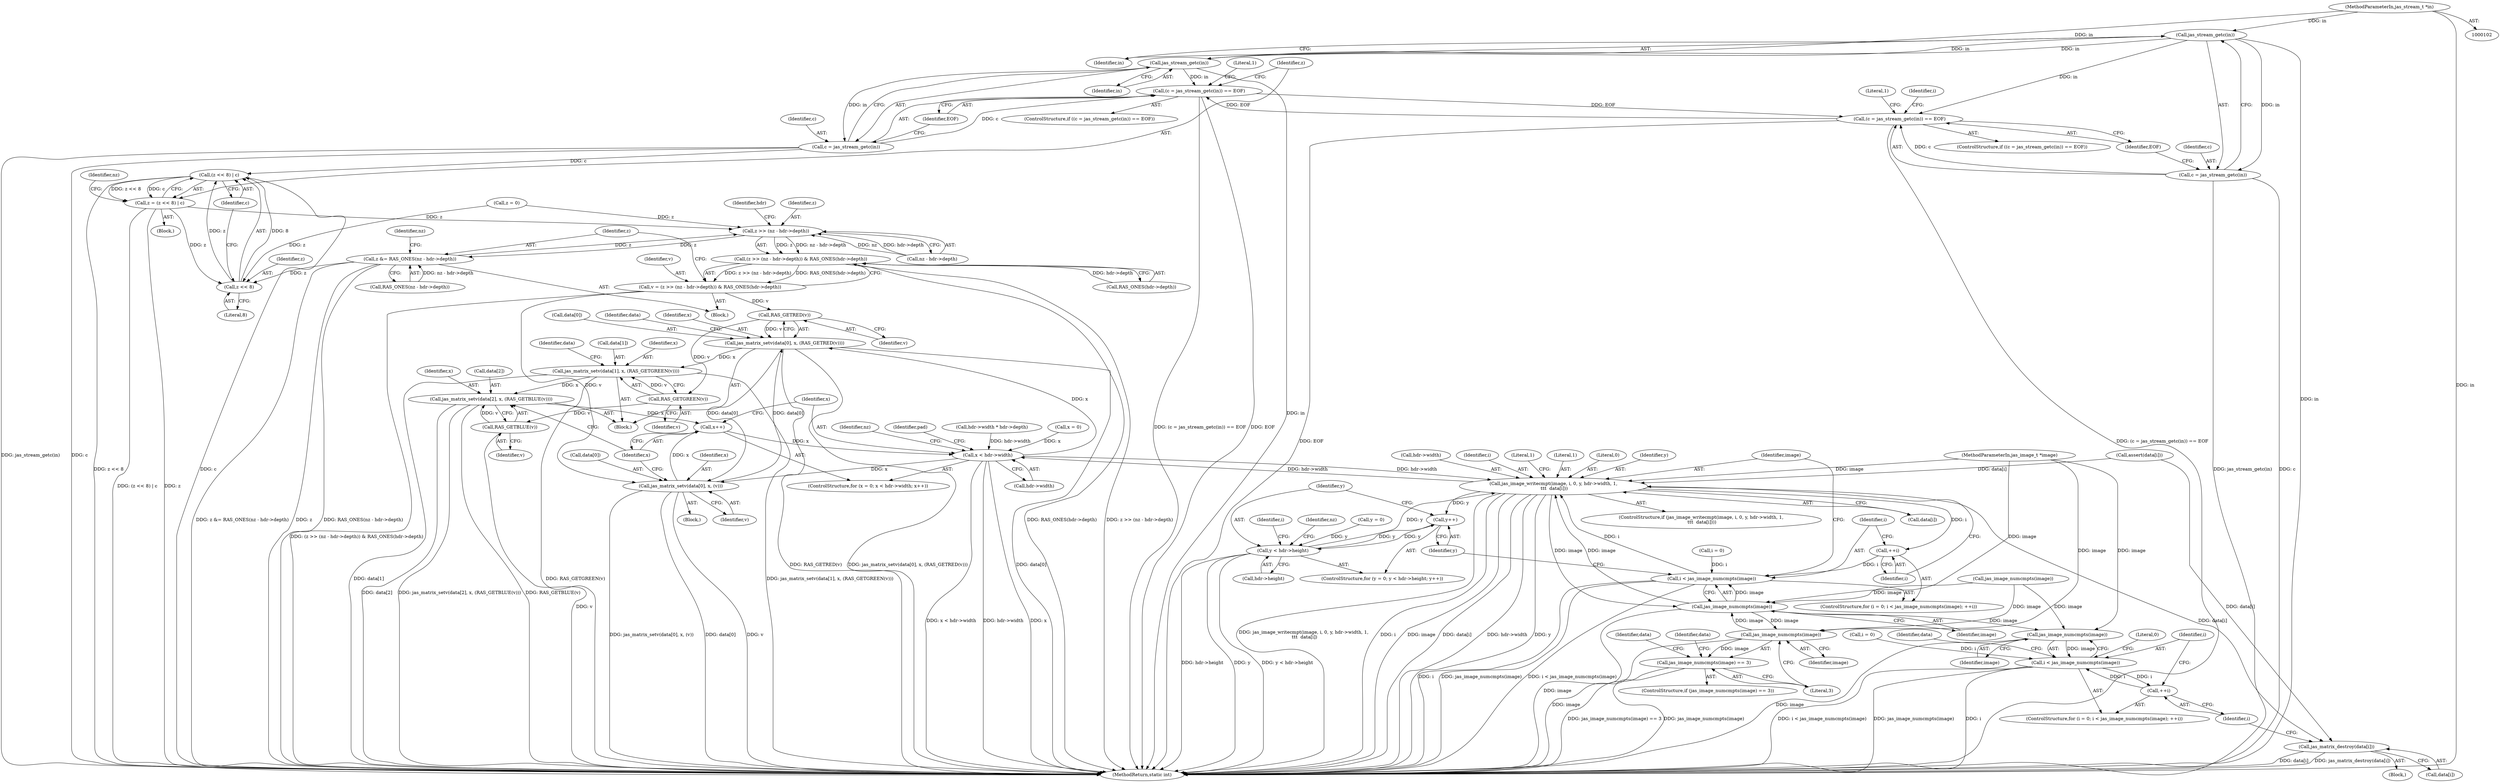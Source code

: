 digraph "0_jasper_411a4068f8c464e883358bf403a3e25158863823_0@API" {
"1000286" [label="(Call,jas_stream_getc(in))"];
"1000200" [label="(Call,jas_stream_getc(in))"];
"1000286" [label="(Call,jas_stream_getc(in))"];
"1000103" [label="(MethodParameterIn,jas_stream_t *in)"];
"1000197" [label="(Call,(c = jas_stream_getc(in)) == EOF)"];
"1000283" [label="(Call,(c = jas_stream_getc(in)) == EOF)"];
"1000198" [label="(Call,c = jas_stream_getc(in))"];
"1000209" [label="(Call,(z << 8) | c)"];
"1000207" [label="(Call,z = (z << 8) | c)"];
"1000210" [label="(Call,z << 8)"];
"1000220" [label="(Call,z >> (nz - hdr->depth))"];
"1000219" [label="(Call,(z >> (nz - hdr->depth)) & RAS_ONES(hdr->depth))"];
"1000217" [label="(Call,v = (z >> (nz - hdr->depth)) & RAS_ONES(hdr->depth))"];
"1000255" [label="(Call,RAS_GETRED(v))"];
"1000250" [label="(Call,jas_matrix_setv(data[0], x, (RAS_GETRED(v))))"];
"1000257" [label="(Call,jas_matrix_setv(data[1], x, (RAS_GETGREEN(v))))"];
"1000264" [label="(Call,jas_matrix_setv(data[2], x, (RAS_GETBLUE(v))))"];
"1000186" [label="(Call,x++)"];
"1000181" [label="(Call,x < hdr->width)"];
"1000273" [label="(Call,jas_matrix_setv(data[0], x, (v)))"];
"1000305" [label="(Call,jas_image_writecmpt(image, i, 0, y, hdr->width, 1,\n \t\t\t  data[i]))"];
"1000168" [label="(Call,y++)"];
"1000163" [label="(Call,y < hdr->height)"];
"1000299" [label="(Call,jas_image_numcmpts(image))"];
"1000246" [label="(Call,jas_image_numcmpts(image))"];
"1000245" [label="(Call,jas_image_numcmpts(image) == 3)"];
"1000297" [label="(Call,i < jas_image_numcmpts(image))"];
"1000327" [label="(Call,jas_image_numcmpts(image))"];
"1000325" [label="(Call,i < jas_image_numcmpts(image))"];
"1000329" [label="(Call,++i)"];
"1000301" [label="(Call,++i)"];
"1000332" [label="(Call,jas_matrix_destroy(data[i]))"];
"1000262" [label="(Call,RAS_GETGREEN(v))"];
"1000269" [label="(Call,RAS_GETBLUE(v))"];
"1000231" [label="(Call,z &= RAS_ONES(nz - hdr->depth))"];
"1000284" [label="(Call,c = jas_stream_getc(in))"];
"1000202" [label="(Identifier,EOF)"];
"1000208" [label="(Identifier,z)"];
"1000182" [label="(Identifier,x)"];
"1000250" [label="(Call,jas_matrix_setv(data[0], x, (RAS_GETRED(v))))"];
"1000277" [label="(Identifier,x)"];
"1000212" [label="(Literal,8)"];
"1000288" [label="(Identifier,EOF)"];
"1000282" [label="(ControlStructure,if ((c = jas_stream_getc(in)) == EOF))"];
"1000333" [label="(Call,data[i])"];
"1000210" [label="(Call,z << 8)"];
"1000325" [label="(Call,i < jas_image_numcmpts(image))"];
"1000278" [label="(Identifier,v)"];
"1000294" [label="(Call,i = 0)"];
"1000197" [label="(Call,(c = jas_stream_getc(in)) == EOF)"];
"1000338" [label="(MethodReturn,static int)"];
"1000164" [label="(Identifier,y)"];
"1000257" [label="(Call,jas_matrix_setv(data[1], x, (RAS_GETGREEN(v))))"];
"1000222" [label="(Call,nz - hdr->depth)"];
"1000308" [label="(Literal,0)"];
"1000211" [label="(Identifier,z)"];
"1000300" [label="(Identifier,image)"];
"1000309" [label="(Identifier,y)"];
"1000188" [label="(Block,)"];
"1000165" [label="(Call,hdr->height)"];
"1000249" [label="(Block,)"];
"1000334" [label="(Identifier,data)"];
"1000217" [label="(Call,v = (z >> (nz - hdr->depth)) & RAS_ONES(hdr->depth))"];
"1000195" [label="(Block,)"];
"1000337" [label="(Literal,0)"];
"1000285" [label="(Identifier,c)"];
"1000199" [label="(Identifier,c)"];
"1000159" [label="(ControlStructure,for (y = 0; y < hdr->height; y++))"];
"1000177" [label="(ControlStructure,for (x = 0; x < hdr->width; x++))"];
"1000251" [label="(Call,data[0])"];
"1000174" [label="(Call,z = 0)"];
"1000232" [label="(Identifier,z)"];
"1000269" [label="(Call,RAS_GETBLUE(v))"];
"1000305" [label="(Call,jas_image_writecmpt(image, i, 0, y, hdr->width, 1,\n \t\t\t  data[i]))"];
"1000106" [label="(MethodParameterIn,jas_image_t *image)"];
"1000172" [label="(Identifier,nz)"];
"1000261" [label="(Identifier,x)"];
"1000299" [label="(Call,jas_image_numcmpts(image))"];
"1000275" [label="(Identifier,data)"];
"1000233" [label="(Call,RAS_ONES(nz - hdr->depth))"];
"1000265" [label="(Call,data[2])"];
"1000306" [label="(Identifier,image)"];
"1000322" [label="(Call,i = 0)"];
"1000266" [label="(Identifier,data)"];
"1000160" [label="(Call,y = 0)"];
"1000191" [label="(Identifier,nz)"];
"1000328" [label="(Identifier,image)"];
"1000280" [label="(Identifier,pad)"];
"1000231" [label="(Call,z &= RAS_ONES(nz - hdr->depth))"];
"1000196" [label="(ControlStructure,if ((c = jas_stream_getc(in)) == EOF))"];
"1000248" [label="(Literal,3)"];
"1000314" [label="(Call,data[i])"];
"1000268" [label="(Identifier,x)"];
"1000221" [label="(Identifier,z)"];
"1000262" [label="(Call,RAS_GETGREEN(v))"];
"1000323" [label="(Identifier,i)"];
"1000201" [label="(Identifier,in)"];
"1000150" [label="(Call,hdr->width * hdr->depth)"];
"1000310" [label="(Call,hdr->width)"];
"1000286" [label="(Call,jas_stream_getc(in))"];
"1000258" [label="(Call,data[1])"];
"1000246" [label="(Call,jas_image_numcmpts(image))"];
"1000330" [label="(Identifier,i)"];
"1000220" [label="(Call,z >> (nz - hdr->depth))"];
"1000332" [label="(Call,jas_matrix_destroy(data[i]))"];
"1000263" [label="(Identifier,v)"];
"1000307" [label="(Identifier,i)"];
"1000320" [label="(Literal,1)"];
"1000207" [label="(Call,z = (z << 8) | c)"];
"1000252" [label="(Identifier,data)"];
"1000331" [label="(Block,)"];
"1000215" [label="(Identifier,nz)"];
"1000256" [label="(Identifier,v)"];
"1000126" [label="(Call,jas_image_numcmpts(image))"];
"1000292" [label="(Literal,1)"];
"1000219" [label="(Call,(z >> (nz - hdr->depth)) & RAS_ONES(hdr->depth))"];
"1000293" [label="(ControlStructure,for (i = 0; i < jas_image_numcmpts(image); ++i))"];
"1000287" [label="(Identifier,in)"];
"1000139" [label="(Call,assert(data[i]))"];
"1000321" [label="(ControlStructure,for (i = 0; i < jas_image_numcmpts(image); ++i))"];
"1000244" [label="(ControlStructure,if (jas_image_numcmpts(image) == 3))"];
"1000264" [label="(Call,jas_matrix_setv(data[2], x, (RAS_GETBLUE(v))))"];
"1000183" [label="(Call,hdr->width)"];
"1000295" [label="(Identifier,i)"];
"1000200" [label="(Call,jas_stream_getc(in))"];
"1000206" [label="(Literal,1)"];
"1000329" [label="(Call,++i)"];
"1000298" [label="(Identifier,i)"];
"1000259" [label="(Identifier,data)"];
"1000274" [label="(Call,data[0])"];
"1000209" [label="(Call,(z << 8) | c)"];
"1000284" [label="(Call,c = jas_stream_getc(in))"];
"1000304" [label="(ControlStructure,if (jas_image_writecmpt(image, i, 0, y, hdr->width, 1,\n \t\t\t  data[i])))"];
"1000227" [label="(Call,RAS_ONES(hdr->depth))"];
"1000178" [label="(Call,x = 0)"];
"1000273" [label="(Call,jas_matrix_setv(data[0], x, (v)))"];
"1000283" [label="(Call,(c = jas_stream_getc(in)) == EOF)"];
"1000169" [label="(Identifier,y)"];
"1000163" [label="(Call,y < hdr->height)"];
"1000270" [label="(Identifier,v)"];
"1000247" [label="(Identifier,image)"];
"1000255" [label="(Call,RAS_GETRED(v))"];
"1000327" [label="(Call,jas_image_numcmpts(image))"];
"1000213" [label="(Identifier,c)"];
"1000218" [label="(Identifier,v)"];
"1000326" [label="(Identifier,i)"];
"1000187" [label="(Identifier,x)"];
"1000297" [label="(Call,i < jas_image_numcmpts(image))"];
"1000302" [label="(Identifier,i)"];
"1000254" [label="(Identifier,x)"];
"1000301" [label="(Call,++i)"];
"1000272" [label="(Block,)"];
"1000313" [label="(Literal,1)"];
"1000240" [label="(Identifier,nz)"];
"1000245" [label="(Call,jas_image_numcmpts(image) == 3)"];
"1000103" [label="(MethodParameterIn,jas_stream_t *in)"];
"1000229" [label="(Identifier,hdr)"];
"1000168" [label="(Call,y++)"];
"1000181" [label="(Call,x < hdr->width)"];
"1000198" [label="(Call,c = jas_stream_getc(in))"];
"1000186" [label="(Call,x++)"];
"1000286" -> "1000284"  [label="AST: "];
"1000286" -> "1000287"  [label="CFG: "];
"1000287" -> "1000286"  [label="AST: "];
"1000284" -> "1000286"  [label="CFG: "];
"1000286" -> "1000338"  [label="DDG: in"];
"1000286" -> "1000200"  [label="DDG: in"];
"1000286" -> "1000283"  [label="DDG: in"];
"1000286" -> "1000284"  [label="DDG: in"];
"1000200" -> "1000286"  [label="DDG: in"];
"1000103" -> "1000286"  [label="DDG: in"];
"1000200" -> "1000198"  [label="AST: "];
"1000200" -> "1000201"  [label="CFG: "];
"1000201" -> "1000200"  [label="AST: "];
"1000198" -> "1000200"  [label="CFG: "];
"1000200" -> "1000338"  [label="DDG: in"];
"1000200" -> "1000197"  [label="DDG: in"];
"1000200" -> "1000198"  [label="DDG: in"];
"1000103" -> "1000200"  [label="DDG: in"];
"1000103" -> "1000102"  [label="AST: "];
"1000103" -> "1000338"  [label="DDG: in"];
"1000197" -> "1000196"  [label="AST: "];
"1000197" -> "1000202"  [label="CFG: "];
"1000198" -> "1000197"  [label="AST: "];
"1000202" -> "1000197"  [label="AST: "];
"1000206" -> "1000197"  [label="CFG: "];
"1000208" -> "1000197"  [label="CFG: "];
"1000197" -> "1000338"  [label="DDG: (c = jas_stream_getc(in)) == EOF"];
"1000197" -> "1000338"  [label="DDG: EOF"];
"1000198" -> "1000197"  [label="DDG: c"];
"1000283" -> "1000197"  [label="DDG: EOF"];
"1000197" -> "1000283"  [label="DDG: EOF"];
"1000283" -> "1000282"  [label="AST: "];
"1000283" -> "1000288"  [label="CFG: "];
"1000284" -> "1000283"  [label="AST: "];
"1000288" -> "1000283"  [label="AST: "];
"1000292" -> "1000283"  [label="CFG: "];
"1000295" -> "1000283"  [label="CFG: "];
"1000283" -> "1000338"  [label="DDG: EOF"];
"1000283" -> "1000338"  [label="DDG: (c = jas_stream_getc(in)) == EOF"];
"1000284" -> "1000283"  [label="DDG: c"];
"1000199" -> "1000198"  [label="AST: "];
"1000202" -> "1000198"  [label="CFG: "];
"1000198" -> "1000338"  [label="DDG: jas_stream_getc(in)"];
"1000198" -> "1000338"  [label="DDG: c"];
"1000198" -> "1000209"  [label="DDG: c"];
"1000209" -> "1000207"  [label="AST: "];
"1000209" -> "1000213"  [label="CFG: "];
"1000210" -> "1000209"  [label="AST: "];
"1000213" -> "1000209"  [label="AST: "];
"1000207" -> "1000209"  [label="CFG: "];
"1000209" -> "1000338"  [label="DDG: z << 8"];
"1000209" -> "1000338"  [label="DDG: c"];
"1000209" -> "1000207"  [label="DDG: z << 8"];
"1000209" -> "1000207"  [label="DDG: c"];
"1000210" -> "1000209"  [label="DDG: z"];
"1000210" -> "1000209"  [label="DDG: 8"];
"1000207" -> "1000195"  [label="AST: "];
"1000208" -> "1000207"  [label="AST: "];
"1000215" -> "1000207"  [label="CFG: "];
"1000207" -> "1000338"  [label="DDG: (z << 8) | c"];
"1000207" -> "1000338"  [label="DDG: z"];
"1000207" -> "1000210"  [label="DDG: z"];
"1000207" -> "1000220"  [label="DDG: z"];
"1000210" -> "1000212"  [label="CFG: "];
"1000211" -> "1000210"  [label="AST: "];
"1000212" -> "1000210"  [label="AST: "];
"1000213" -> "1000210"  [label="CFG: "];
"1000231" -> "1000210"  [label="DDG: z"];
"1000174" -> "1000210"  [label="DDG: z"];
"1000220" -> "1000219"  [label="AST: "];
"1000220" -> "1000222"  [label="CFG: "];
"1000221" -> "1000220"  [label="AST: "];
"1000222" -> "1000220"  [label="AST: "];
"1000229" -> "1000220"  [label="CFG: "];
"1000220" -> "1000219"  [label="DDG: z"];
"1000220" -> "1000219"  [label="DDG: nz - hdr->depth"];
"1000231" -> "1000220"  [label="DDG: z"];
"1000174" -> "1000220"  [label="DDG: z"];
"1000222" -> "1000220"  [label="DDG: nz"];
"1000222" -> "1000220"  [label="DDG: hdr->depth"];
"1000220" -> "1000231"  [label="DDG: z"];
"1000219" -> "1000217"  [label="AST: "];
"1000219" -> "1000227"  [label="CFG: "];
"1000227" -> "1000219"  [label="AST: "];
"1000217" -> "1000219"  [label="CFG: "];
"1000219" -> "1000338"  [label="DDG: RAS_ONES(hdr->depth)"];
"1000219" -> "1000338"  [label="DDG: z >> (nz - hdr->depth)"];
"1000219" -> "1000217"  [label="DDG: z >> (nz - hdr->depth)"];
"1000219" -> "1000217"  [label="DDG: RAS_ONES(hdr->depth)"];
"1000227" -> "1000219"  [label="DDG: hdr->depth"];
"1000217" -> "1000188"  [label="AST: "];
"1000218" -> "1000217"  [label="AST: "];
"1000232" -> "1000217"  [label="CFG: "];
"1000217" -> "1000338"  [label="DDG: (z >> (nz - hdr->depth)) & RAS_ONES(hdr->depth)"];
"1000217" -> "1000255"  [label="DDG: v"];
"1000217" -> "1000273"  [label="DDG: v"];
"1000255" -> "1000250"  [label="AST: "];
"1000255" -> "1000256"  [label="CFG: "];
"1000256" -> "1000255"  [label="AST: "];
"1000250" -> "1000255"  [label="CFG: "];
"1000255" -> "1000250"  [label="DDG: v"];
"1000255" -> "1000262"  [label="DDG: v"];
"1000250" -> "1000249"  [label="AST: "];
"1000251" -> "1000250"  [label="AST: "];
"1000254" -> "1000250"  [label="AST: "];
"1000259" -> "1000250"  [label="CFG: "];
"1000250" -> "1000338"  [label="DDG: data[0]"];
"1000250" -> "1000338"  [label="DDG: RAS_GETRED(v)"];
"1000250" -> "1000338"  [label="DDG: jas_matrix_setv(data[0], x, (RAS_GETRED(v)))"];
"1000273" -> "1000250"  [label="DDG: data[0]"];
"1000181" -> "1000250"  [label="DDG: x"];
"1000250" -> "1000257"  [label="DDG: x"];
"1000250" -> "1000273"  [label="DDG: data[0]"];
"1000257" -> "1000249"  [label="AST: "];
"1000257" -> "1000262"  [label="CFG: "];
"1000258" -> "1000257"  [label="AST: "];
"1000261" -> "1000257"  [label="AST: "];
"1000262" -> "1000257"  [label="AST: "];
"1000266" -> "1000257"  [label="CFG: "];
"1000257" -> "1000338"  [label="DDG: data[1]"];
"1000257" -> "1000338"  [label="DDG: RAS_GETGREEN(v)"];
"1000257" -> "1000338"  [label="DDG: jas_matrix_setv(data[1], x, (RAS_GETGREEN(v)))"];
"1000262" -> "1000257"  [label="DDG: v"];
"1000257" -> "1000264"  [label="DDG: x"];
"1000264" -> "1000249"  [label="AST: "];
"1000264" -> "1000269"  [label="CFG: "];
"1000265" -> "1000264"  [label="AST: "];
"1000268" -> "1000264"  [label="AST: "];
"1000269" -> "1000264"  [label="AST: "];
"1000187" -> "1000264"  [label="CFG: "];
"1000264" -> "1000338"  [label="DDG: RAS_GETBLUE(v)"];
"1000264" -> "1000338"  [label="DDG: data[2]"];
"1000264" -> "1000338"  [label="DDG: jas_matrix_setv(data[2], x, (RAS_GETBLUE(v)))"];
"1000264" -> "1000186"  [label="DDG: x"];
"1000269" -> "1000264"  [label="DDG: v"];
"1000186" -> "1000177"  [label="AST: "];
"1000186" -> "1000187"  [label="CFG: "];
"1000187" -> "1000186"  [label="AST: "];
"1000182" -> "1000186"  [label="CFG: "];
"1000186" -> "1000181"  [label="DDG: x"];
"1000273" -> "1000186"  [label="DDG: x"];
"1000181" -> "1000177"  [label="AST: "];
"1000181" -> "1000183"  [label="CFG: "];
"1000182" -> "1000181"  [label="AST: "];
"1000183" -> "1000181"  [label="AST: "];
"1000191" -> "1000181"  [label="CFG: "];
"1000280" -> "1000181"  [label="CFG: "];
"1000181" -> "1000338"  [label="DDG: x"];
"1000181" -> "1000338"  [label="DDG: x < hdr->width"];
"1000181" -> "1000338"  [label="DDG: hdr->width"];
"1000178" -> "1000181"  [label="DDG: x"];
"1000305" -> "1000181"  [label="DDG: hdr->width"];
"1000150" -> "1000181"  [label="DDG: hdr->width"];
"1000181" -> "1000273"  [label="DDG: x"];
"1000181" -> "1000305"  [label="DDG: hdr->width"];
"1000273" -> "1000272"  [label="AST: "];
"1000273" -> "1000278"  [label="CFG: "];
"1000274" -> "1000273"  [label="AST: "];
"1000277" -> "1000273"  [label="AST: "];
"1000278" -> "1000273"  [label="AST: "];
"1000187" -> "1000273"  [label="CFG: "];
"1000273" -> "1000338"  [label="DDG: data[0]"];
"1000273" -> "1000338"  [label="DDG: v"];
"1000273" -> "1000338"  [label="DDG: jas_matrix_setv(data[0], x, (v))"];
"1000305" -> "1000304"  [label="AST: "];
"1000305" -> "1000314"  [label="CFG: "];
"1000306" -> "1000305"  [label="AST: "];
"1000307" -> "1000305"  [label="AST: "];
"1000308" -> "1000305"  [label="AST: "];
"1000309" -> "1000305"  [label="AST: "];
"1000310" -> "1000305"  [label="AST: "];
"1000313" -> "1000305"  [label="AST: "];
"1000314" -> "1000305"  [label="AST: "];
"1000320" -> "1000305"  [label="CFG: "];
"1000302" -> "1000305"  [label="CFG: "];
"1000305" -> "1000338"  [label="DDG: hdr->width"];
"1000305" -> "1000338"  [label="DDG: y"];
"1000305" -> "1000338"  [label="DDG: jas_image_writecmpt(image, i, 0, y, hdr->width, 1,\n \t\t\t  data[i])"];
"1000305" -> "1000338"  [label="DDG: i"];
"1000305" -> "1000338"  [label="DDG: image"];
"1000305" -> "1000338"  [label="DDG: data[i]"];
"1000305" -> "1000168"  [label="DDG: y"];
"1000305" -> "1000299"  [label="DDG: image"];
"1000305" -> "1000301"  [label="DDG: i"];
"1000299" -> "1000305"  [label="DDG: image"];
"1000106" -> "1000305"  [label="DDG: image"];
"1000297" -> "1000305"  [label="DDG: i"];
"1000163" -> "1000305"  [label="DDG: y"];
"1000139" -> "1000305"  [label="DDG: data[i]"];
"1000305" -> "1000332"  [label="DDG: data[i]"];
"1000168" -> "1000159"  [label="AST: "];
"1000168" -> "1000169"  [label="CFG: "];
"1000169" -> "1000168"  [label="AST: "];
"1000164" -> "1000168"  [label="CFG: "];
"1000168" -> "1000163"  [label="DDG: y"];
"1000163" -> "1000168"  [label="DDG: y"];
"1000163" -> "1000159"  [label="AST: "];
"1000163" -> "1000165"  [label="CFG: "];
"1000164" -> "1000163"  [label="AST: "];
"1000165" -> "1000163"  [label="AST: "];
"1000172" -> "1000163"  [label="CFG: "];
"1000323" -> "1000163"  [label="CFG: "];
"1000163" -> "1000338"  [label="DDG: y"];
"1000163" -> "1000338"  [label="DDG: y < hdr->height"];
"1000163" -> "1000338"  [label="DDG: hdr->height"];
"1000160" -> "1000163"  [label="DDG: y"];
"1000299" -> "1000297"  [label="AST: "];
"1000299" -> "1000300"  [label="CFG: "];
"1000300" -> "1000299"  [label="AST: "];
"1000297" -> "1000299"  [label="CFG: "];
"1000299" -> "1000338"  [label="DDG: image"];
"1000299" -> "1000246"  [label="DDG: image"];
"1000299" -> "1000297"  [label="DDG: image"];
"1000126" -> "1000299"  [label="DDG: image"];
"1000246" -> "1000299"  [label="DDG: image"];
"1000106" -> "1000299"  [label="DDG: image"];
"1000299" -> "1000327"  [label="DDG: image"];
"1000246" -> "1000245"  [label="AST: "];
"1000246" -> "1000247"  [label="CFG: "];
"1000247" -> "1000246"  [label="AST: "];
"1000248" -> "1000246"  [label="CFG: "];
"1000246" -> "1000338"  [label="DDG: image"];
"1000246" -> "1000245"  [label="DDG: image"];
"1000126" -> "1000246"  [label="DDG: image"];
"1000106" -> "1000246"  [label="DDG: image"];
"1000245" -> "1000244"  [label="AST: "];
"1000245" -> "1000248"  [label="CFG: "];
"1000248" -> "1000245"  [label="AST: "];
"1000252" -> "1000245"  [label="CFG: "];
"1000275" -> "1000245"  [label="CFG: "];
"1000245" -> "1000338"  [label="DDG: jas_image_numcmpts(image) == 3"];
"1000245" -> "1000338"  [label="DDG: jas_image_numcmpts(image)"];
"1000297" -> "1000293"  [label="AST: "];
"1000298" -> "1000297"  [label="AST: "];
"1000306" -> "1000297"  [label="CFG: "];
"1000169" -> "1000297"  [label="CFG: "];
"1000297" -> "1000338"  [label="DDG: i"];
"1000297" -> "1000338"  [label="DDG: jas_image_numcmpts(image)"];
"1000297" -> "1000338"  [label="DDG: i < jas_image_numcmpts(image)"];
"1000301" -> "1000297"  [label="DDG: i"];
"1000294" -> "1000297"  [label="DDG: i"];
"1000327" -> "1000325"  [label="AST: "];
"1000327" -> "1000328"  [label="CFG: "];
"1000328" -> "1000327"  [label="AST: "];
"1000325" -> "1000327"  [label="CFG: "];
"1000327" -> "1000338"  [label="DDG: image"];
"1000327" -> "1000325"  [label="DDG: image"];
"1000126" -> "1000327"  [label="DDG: image"];
"1000106" -> "1000327"  [label="DDG: image"];
"1000325" -> "1000321"  [label="AST: "];
"1000326" -> "1000325"  [label="AST: "];
"1000334" -> "1000325"  [label="CFG: "];
"1000337" -> "1000325"  [label="CFG: "];
"1000325" -> "1000338"  [label="DDG: i"];
"1000325" -> "1000338"  [label="DDG: i < jas_image_numcmpts(image)"];
"1000325" -> "1000338"  [label="DDG: jas_image_numcmpts(image)"];
"1000329" -> "1000325"  [label="DDG: i"];
"1000322" -> "1000325"  [label="DDG: i"];
"1000325" -> "1000329"  [label="DDG: i"];
"1000329" -> "1000321"  [label="AST: "];
"1000329" -> "1000330"  [label="CFG: "];
"1000330" -> "1000329"  [label="AST: "];
"1000326" -> "1000329"  [label="CFG: "];
"1000301" -> "1000293"  [label="AST: "];
"1000301" -> "1000302"  [label="CFG: "];
"1000302" -> "1000301"  [label="AST: "];
"1000298" -> "1000301"  [label="CFG: "];
"1000332" -> "1000331"  [label="AST: "];
"1000332" -> "1000333"  [label="CFG: "];
"1000333" -> "1000332"  [label="AST: "];
"1000330" -> "1000332"  [label="CFG: "];
"1000332" -> "1000338"  [label="DDG: data[i]"];
"1000332" -> "1000338"  [label="DDG: jas_matrix_destroy(data[i])"];
"1000139" -> "1000332"  [label="DDG: data[i]"];
"1000262" -> "1000263"  [label="CFG: "];
"1000263" -> "1000262"  [label="AST: "];
"1000262" -> "1000269"  [label="DDG: v"];
"1000269" -> "1000270"  [label="CFG: "];
"1000270" -> "1000269"  [label="AST: "];
"1000269" -> "1000338"  [label="DDG: v"];
"1000231" -> "1000188"  [label="AST: "];
"1000231" -> "1000233"  [label="CFG: "];
"1000232" -> "1000231"  [label="AST: "];
"1000233" -> "1000231"  [label="AST: "];
"1000240" -> "1000231"  [label="CFG: "];
"1000231" -> "1000338"  [label="DDG: RAS_ONES(nz - hdr->depth)"];
"1000231" -> "1000338"  [label="DDG: z &= RAS_ONES(nz - hdr->depth)"];
"1000231" -> "1000338"  [label="DDG: z"];
"1000233" -> "1000231"  [label="DDG: nz - hdr->depth"];
"1000285" -> "1000284"  [label="AST: "];
"1000288" -> "1000284"  [label="CFG: "];
"1000284" -> "1000338"  [label="DDG: jas_stream_getc(in)"];
"1000284" -> "1000338"  [label="DDG: c"];
}
